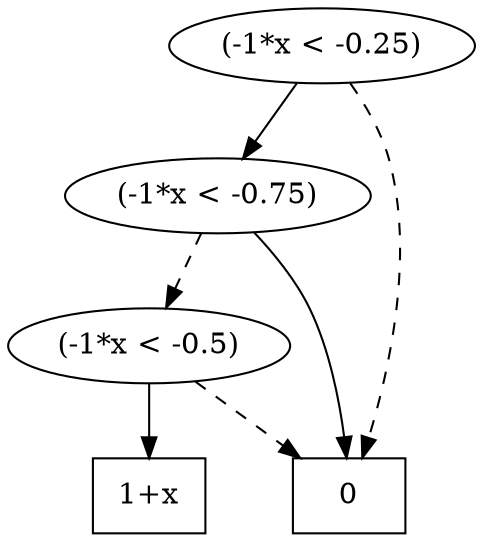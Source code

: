 digraph G {
	rankdir = TB;
	55 [label="(-1*x < -0.25)", shape=""]
	55 -> 54
	55 -> 1 [style=dashed]
	{rank = same; 55;}
	54 [label="(-1*x < -0.75)", shape=""]
	54 -> 1
	54 -> 49 [style=dashed]
	{rank = same; 54;}
	1 [label="0", shape="box"]
	48 [label="1+x", shape="box"]
	{rank = same; 1; 48;}
	49 [label="(-1*x < -0.5)", shape=""]
	49 -> 48
	49 -> 1 [style=dashed]
	{rank = same; 49;}
}
